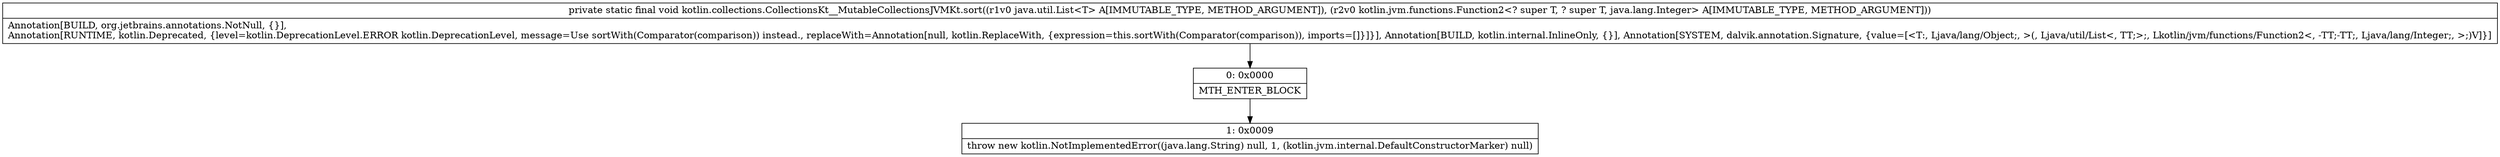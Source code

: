 digraph "CFG forkotlin.collections.CollectionsKt__MutableCollectionsJVMKt.sort(Ljava\/util\/List;Lkotlin\/jvm\/functions\/Function2;)V" {
Node_0 [shape=record,label="{0\:\ 0x0000|MTH_ENTER_BLOCK\l}"];
Node_1 [shape=record,label="{1\:\ 0x0009|throw new kotlin.NotImplementedError((java.lang.String) null, 1, (kotlin.jvm.internal.DefaultConstructorMarker) null)\l}"];
MethodNode[shape=record,label="{private static final void kotlin.collections.CollectionsKt__MutableCollectionsJVMKt.sort((r1v0 java.util.List\<T\> A[IMMUTABLE_TYPE, METHOD_ARGUMENT]), (r2v0 kotlin.jvm.functions.Function2\<? super T, ? super T, java.lang.Integer\> A[IMMUTABLE_TYPE, METHOD_ARGUMENT]))  | Annotation[BUILD, org.jetbrains.annotations.NotNull, \{\}], \lAnnotation[RUNTIME, kotlin.Deprecated, \{level=kotlin.DeprecationLevel.ERROR kotlin.DeprecationLevel, message=Use sortWith(Comparator(comparison)) instead., replaceWith=Annotation[null, kotlin.ReplaceWith, \{expression=this.sortWith(Comparator(comparison)), imports=[]\}]\}], Annotation[BUILD, kotlin.internal.InlineOnly, \{\}], Annotation[SYSTEM, dalvik.annotation.Signature, \{value=[\<T:, Ljava\/lang\/Object;, \>(, Ljava\/util\/List\<, TT;\>;, Lkotlin\/jvm\/functions\/Function2\<, \-TT;\-TT;, Ljava\/lang\/Integer;, \>;)V]\}]\l}"];
MethodNode -> Node_0;
Node_0 -> Node_1;
}

